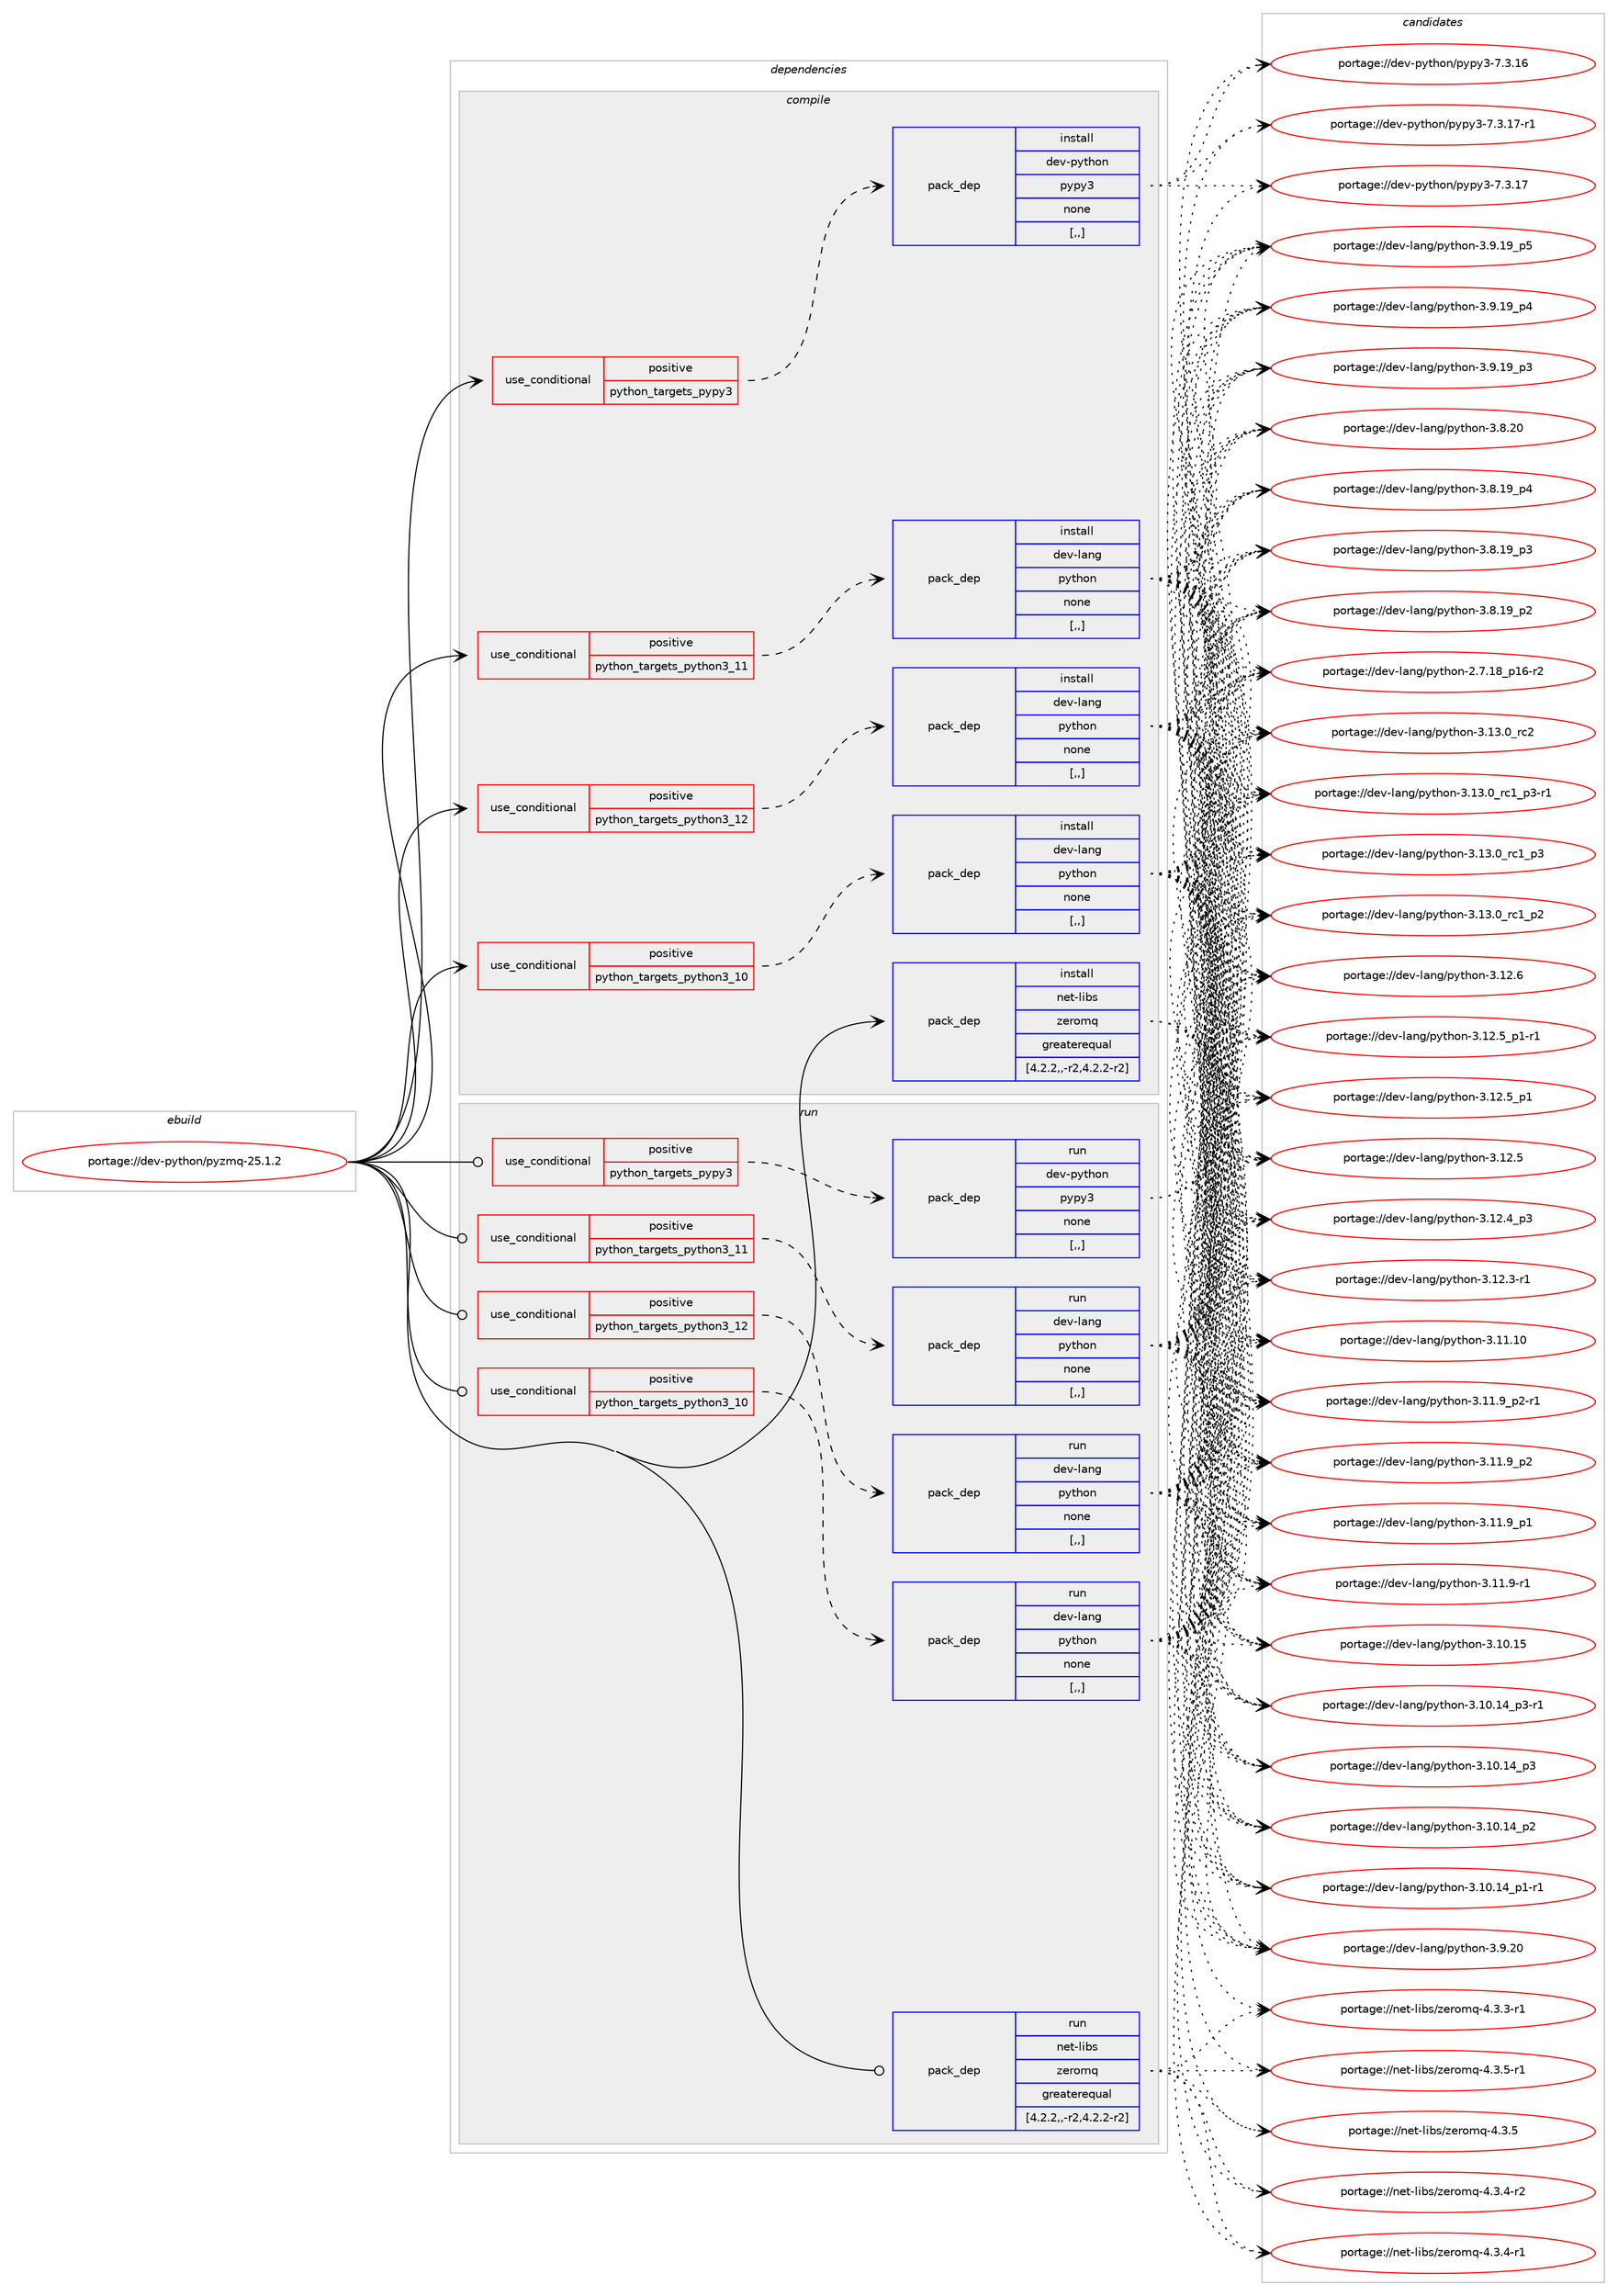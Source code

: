 digraph prolog {

# *************
# Graph options
# *************

newrank=true;
concentrate=true;
compound=true;
graph [rankdir=LR,fontname=Helvetica,fontsize=10,ranksep=1.5];#, ranksep=2.5, nodesep=0.2];
edge  [arrowhead=vee];
node  [fontname=Helvetica,fontsize=10];

# **********
# The ebuild
# **********

subgraph cluster_leftcol {
color=gray;
label=<<i>ebuild</i>>;
id [label="portage://dev-python/pyzmq-25.1.2", color=red, width=4, href="../dev-python/pyzmq-25.1.2.svg"];
}

# ****************
# The dependencies
# ****************

subgraph cluster_midcol {
color=gray;
label=<<i>dependencies</i>>;
subgraph cluster_compile {
fillcolor="#eeeeee";
style=filled;
label=<<i>compile</i>>;
subgraph cond169336 {
dependency656390 [label=<<TABLE BORDER="0" CELLBORDER="1" CELLSPACING="0" CELLPADDING="4"><TR><TD ROWSPAN="3" CELLPADDING="10">use_conditional</TD></TR><TR><TD>positive</TD></TR><TR><TD>python_targets_pypy3</TD></TR></TABLE>>, shape=none, color=red];
subgraph pack482192 {
dependency656391 [label=<<TABLE BORDER="0" CELLBORDER="1" CELLSPACING="0" CELLPADDING="4" WIDTH="220"><TR><TD ROWSPAN="6" CELLPADDING="30">pack_dep</TD></TR><TR><TD WIDTH="110">install</TD></TR><TR><TD>dev-python</TD></TR><TR><TD>pypy3</TD></TR><TR><TD>none</TD></TR><TR><TD>[,,]</TD></TR></TABLE>>, shape=none, color=blue];
}
dependency656390:e -> dependency656391:w [weight=20,style="dashed",arrowhead="vee"];
}
id:e -> dependency656390:w [weight=20,style="solid",arrowhead="vee"];
subgraph cond169337 {
dependency656392 [label=<<TABLE BORDER="0" CELLBORDER="1" CELLSPACING="0" CELLPADDING="4"><TR><TD ROWSPAN="3" CELLPADDING="10">use_conditional</TD></TR><TR><TD>positive</TD></TR><TR><TD>python_targets_python3_10</TD></TR></TABLE>>, shape=none, color=red];
subgraph pack482193 {
dependency656393 [label=<<TABLE BORDER="0" CELLBORDER="1" CELLSPACING="0" CELLPADDING="4" WIDTH="220"><TR><TD ROWSPAN="6" CELLPADDING="30">pack_dep</TD></TR><TR><TD WIDTH="110">install</TD></TR><TR><TD>dev-lang</TD></TR><TR><TD>python</TD></TR><TR><TD>none</TD></TR><TR><TD>[,,]</TD></TR></TABLE>>, shape=none, color=blue];
}
dependency656392:e -> dependency656393:w [weight=20,style="dashed",arrowhead="vee"];
}
id:e -> dependency656392:w [weight=20,style="solid",arrowhead="vee"];
subgraph cond169338 {
dependency656394 [label=<<TABLE BORDER="0" CELLBORDER="1" CELLSPACING="0" CELLPADDING="4"><TR><TD ROWSPAN="3" CELLPADDING="10">use_conditional</TD></TR><TR><TD>positive</TD></TR><TR><TD>python_targets_python3_11</TD></TR></TABLE>>, shape=none, color=red];
subgraph pack482194 {
dependency656395 [label=<<TABLE BORDER="0" CELLBORDER="1" CELLSPACING="0" CELLPADDING="4" WIDTH="220"><TR><TD ROWSPAN="6" CELLPADDING="30">pack_dep</TD></TR><TR><TD WIDTH="110">install</TD></TR><TR><TD>dev-lang</TD></TR><TR><TD>python</TD></TR><TR><TD>none</TD></TR><TR><TD>[,,]</TD></TR></TABLE>>, shape=none, color=blue];
}
dependency656394:e -> dependency656395:w [weight=20,style="dashed",arrowhead="vee"];
}
id:e -> dependency656394:w [weight=20,style="solid",arrowhead="vee"];
subgraph cond169339 {
dependency656396 [label=<<TABLE BORDER="0" CELLBORDER="1" CELLSPACING="0" CELLPADDING="4"><TR><TD ROWSPAN="3" CELLPADDING="10">use_conditional</TD></TR><TR><TD>positive</TD></TR><TR><TD>python_targets_python3_12</TD></TR></TABLE>>, shape=none, color=red];
subgraph pack482195 {
dependency656397 [label=<<TABLE BORDER="0" CELLBORDER="1" CELLSPACING="0" CELLPADDING="4" WIDTH="220"><TR><TD ROWSPAN="6" CELLPADDING="30">pack_dep</TD></TR><TR><TD WIDTH="110">install</TD></TR><TR><TD>dev-lang</TD></TR><TR><TD>python</TD></TR><TR><TD>none</TD></TR><TR><TD>[,,]</TD></TR></TABLE>>, shape=none, color=blue];
}
dependency656396:e -> dependency656397:w [weight=20,style="dashed",arrowhead="vee"];
}
id:e -> dependency656396:w [weight=20,style="solid",arrowhead="vee"];
subgraph pack482196 {
dependency656398 [label=<<TABLE BORDER="0" CELLBORDER="1" CELLSPACING="0" CELLPADDING="4" WIDTH="220"><TR><TD ROWSPAN="6" CELLPADDING="30">pack_dep</TD></TR><TR><TD WIDTH="110">install</TD></TR><TR><TD>net-libs</TD></TR><TR><TD>zeromq</TD></TR><TR><TD>greaterequal</TD></TR><TR><TD>[4.2.2,,-r2,4.2.2-r2]</TD></TR></TABLE>>, shape=none, color=blue];
}
id:e -> dependency656398:w [weight=20,style="solid",arrowhead="vee"];
}
subgraph cluster_compileandrun {
fillcolor="#eeeeee";
style=filled;
label=<<i>compile and run</i>>;
}
subgraph cluster_run {
fillcolor="#eeeeee";
style=filled;
label=<<i>run</i>>;
subgraph cond169340 {
dependency656399 [label=<<TABLE BORDER="0" CELLBORDER="1" CELLSPACING="0" CELLPADDING="4"><TR><TD ROWSPAN="3" CELLPADDING="10">use_conditional</TD></TR><TR><TD>positive</TD></TR><TR><TD>python_targets_pypy3</TD></TR></TABLE>>, shape=none, color=red];
subgraph pack482197 {
dependency656400 [label=<<TABLE BORDER="0" CELLBORDER="1" CELLSPACING="0" CELLPADDING="4" WIDTH="220"><TR><TD ROWSPAN="6" CELLPADDING="30">pack_dep</TD></TR><TR><TD WIDTH="110">run</TD></TR><TR><TD>dev-python</TD></TR><TR><TD>pypy3</TD></TR><TR><TD>none</TD></TR><TR><TD>[,,]</TD></TR></TABLE>>, shape=none, color=blue];
}
dependency656399:e -> dependency656400:w [weight=20,style="dashed",arrowhead="vee"];
}
id:e -> dependency656399:w [weight=20,style="solid",arrowhead="odot"];
subgraph cond169341 {
dependency656401 [label=<<TABLE BORDER="0" CELLBORDER="1" CELLSPACING="0" CELLPADDING="4"><TR><TD ROWSPAN="3" CELLPADDING="10">use_conditional</TD></TR><TR><TD>positive</TD></TR><TR><TD>python_targets_python3_10</TD></TR></TABLE>>, shape=none, color=red];
subgraph pack482198 {
dependency656402 [label=<<TABLE BORDER="0" CELLBORDER="1" CELLSPACING="0" CELLPADDING="4" WIDTH="220"><TR><TD ROWSPAN="6" CELLPADDING="30">pack_dep</TD></TR><TR><TD WIDTH="110">run</TD></TR><TR><TD>dev-lang</TD></TR><TR><TD>python</TD></TR><TR><TD>none</TD></TR><TR><TD>[,,]</TD></TR></TABLE>>, shape=none, color=blue];
}
dependency656401:e -> dependency656402:w [weight=20,style="dashed",arrowhead="vee"];
}
id:e -> dependency656401:w [weight=20,style="solid",arrowhead="odot"];
subgraph cond169342 {
dependency656403 [label=<<TABLE BORDER="0" CELLBORDER="1" CELLSPACING="0" CELLPADDING="4"><TR><TD ROWSPAN="3" CELLPADDING="10">use_conditional</TD></TR><TR><TD>positive</TD></TR><TR><TD>python_targets_python3_11</TD></TR></TABLE>>, shape=none, color=red];
subgraph pack482199 {
dependency656404 [label=<<TABLE BORDER="0" CELLBORDER="1" CELLSPACING="0" CELLPADDING="4" WIDTH="220"><TR><TD ROWSPAN="6" CELLPADDING="30">pack_dep</TD></TR><TR><TD WIDTH="110">run</TD></TR><TR><TD>dev-lang</TD></TR><TR><TD>python</TD></TR><TR><TD>none</TD></TR><TR><TD>[,,]</TD></TR></TABLE>>, shape=none, color=blue];
}
dependency656403:e -> dependency656404:w [weight=20,style="dashed",arrowhead="vee"];
}
id:e -> dependency656403:w [weight=20,style="solid",arrowhead="odot"];
subgraph cond169343 {
dependency656405 [label=<<TABLE BORDER="0" CELLBORDER="1" CELLSPACING="0" CELLPADDING="4"><TR><TD ROWSPAN="3" CELLPADDING="10">use_conditional</TD></TR><TR><TD>positive</TD></TR><TR><TD>python_targets_python3_12</TD></TR></TABLE>>, shape=none, color=red];
subgraph pack482200 {
dependency656406 [label=<<TABLE BORDER="0" CELLBORDER="1" CELLSPACING="0" CELLPADDING="4" WIDTH="220"><TR><TD ROWSPAN="6" CELLPADDING="30">pack_dep</TD></TR><TR><TD WIDTH="110">run</TD></TR><TR><TD>dev-lang</TD></TR><TR><TD>python</TD></TR><TR><TD>none</TD></TR><TR><TD>[,,]</TD></TR></TABLE>>, shape=none, color=blue];
}
dependency656405:e -> dependency656406:w [weight=20,style="dashed",arrowhead="vee"];
}
id:e -> dependency656405:w [weight=20,style="solid",arrowhead="odot"];
subgraph pack482201 {
dependency656407 [label=<<TABLE BORDER="0" CELLBORDER="1" CELLSPACING="0" CELLPADDING="4" WIDTH="220"><TR><TD ROWSPAN="6" CELLPADDING="30">pack_dep</TD></TR><TR><TD WIDTH="110">run</TD></TR><TR><TD>net-libs</TD></TR><TR><TD>zeromq</TD></TR><TR><TD>greaterequal</TD></TR><TR><TD>[4.2.2,,-r2,4.2.2-r2]</TD></TR></TABLE>>, shape=none, color=blue];
}
id:e -> dependency656407:w [weight=20,style="solid",arrowhead="odot"];
}
}

# **************
# The candidates
# **************

subgraph cluster_choices {
rank=same;
color=gray;
label=<<i>candidates</i>>;

subgraph choice482192 {
color=black;
nodesep=1;
choice100101118451121211161041111104711212111212151455546514649554511449 [label="portage://dev-python/pypy3-7.3.17-r1", color=red, width=4,href="../dev-python/pypy3-7.3.17-r1.svg"];
choice10010111845112121116104111110471121211121215145554651464955 [label="portage://dev-python/pypy3-7.3.17", color=red, width=4,href="../dev-python/pypy3-7.3.17.svg"];
choice10010111845112121116104111110471121211121215145554651464954 [label="portage://dev-python/pypy3-7.3.16", color=red, width=4,href="../dev-python/pypy3-7.3.16.svg"];
dependency656391:e -> choice100101118451121211161041111104711212111212151455546514649554511449:w [style=dotted,weight="100"];
dependency656391:e -> choice10010111845112121116104111110471121211121215145554651464955:w [style=dotted,weight="100"];
dependency656391:e -> choice10010111845112121116104111110471121211121215145554651464954:w [style=dotted,weight="100"];
}
subgraph choice482193 {
color=black;
nodesep=1;
choice10010111845108971101034711212111610411111045514649514648951149950 [label="portage://dev-lang/python-3.13.0_rc2", color=red, width=4,href="../dev-lang/python-3.13.0_rc2.svg"];
choice1001011184510897110103471121211161041111104551464951464895114994995112514511449 [label="portage://dev-lang/python-3.13.0_rc1_p3-r1", color=red, width=4,href="../dev-lang/python-3.13.0_rc1_p3-r1.svg"];
choice100101118451089711010347112121116104111110455146495146489511499499511251 [label="portage://dev-lang/python-3.13.0_rc1_p3", color=red, width=4,href="../dev-lang/python-3.13.0_rc1_p3.svg"];
choice100101118451089711010347112121116104111110455146495146489511499499511250 [label="portage://dev-lang/python-3.13.0_rc1_p2", color=red, width=4,href="../dev-lang/python-3.13.0_rc1_p2.svg"];
choice10010111845108971101034711212111610411111045514649504654 [label="portage://dev-lang/python-3.12.6", color=red, width=4,href="../dev-lang/python-3.12.6.svg"];
choice1001011184510897110103471121211161041111104551464950465395112494511449 [label="portage://dev-lang/python-3.12.5_p1-r1", color=red, width=4,href="../dev-lang/python-3.12.5_p1-r1.svg"];
choice100101118451089711010347112121116104111110455146495046539511249 [label="portage://dev-lang/python-3.12.5_p1", color=red, width=4,href="../dev-lang/python-3.12.5_p1.svg"];
choice10010111845108971101034711212111610411111045514649504653 [label="portage://dev-lang/python-3.12.5", color=red, width=4,href="../dev-lang/python-3.12.5.svg"];
choice100101118451089711010347112121116104111110455146495046529511251 [label="portage://dev-lang/python-3.12.4_p3", color=red, width=4,href="../dev-lang/python-3.12.4_p3.svg"];
choice100101118451089711010347112121116104111110455146495046514511449 [label="portage://dev-lang/python-3.12.3-r1", color=red, width=4,href="../dev-lang/python-3.12.3-r1.svg"];
choice1001011184510897110103471121211161041111104551464949464948 [label="portage://dev-lang/python-3.11.10", color=red, width=4,href="../dev-lang/python-3.11.10.svg"];
choice1001011184510897110103471121211161041111104551464949465795112504511449 [label="portage://dev-lang/python-3.11.9_p2-r1", color=red, width=4,href="../dev-lang/python-3.11.9_p2-r1.svg"];
choice100101118451089711010347112121116104111110455146494946579511250 [label="portage://dev-lang/python-3.11.9_p2", color=red, width=4,href="../dev-lang/python-3.11.9_p2.svg"];
choice100101118451089711010347112121116104111110455146494946579511249 [label="portage://dev-lang/python-3.11.9_p1", color=red, width=4,href="../dev-lang/python-3.11.9_p1.svg"];
choice100101118451089711010347112121116104111110455146494946574511449 [label="portage://dev-lang/python-3.11.9-r1", color=red, width=4,href="../dev-lang/python-3.11.9-r1.svg"];
choice1001011184510897110103471121211161041111104551464948464953 [label="portage://dev-lang/python-3.10.15", color=red, width=4,href="../dev-lang/python-3.10.15.svg"];
choice100101118451089711010347112121116104111110455146494846495295112514511449 [label="portage://dev-lang/python-3.10.14_p3-r1", color=red, width=4,href="../dev-lang/python-3.10.14_p3-r1.svg"];
choice10010111845108971101034711212111610411111045514649484649529511251 [label="portage://dev-lang/python-3.10.14_p3", color=red, width=4,href="../dev-lang/python-3.10.14_p3.svg"];
choice10010111845108971101034711212111610411111045514649484649529511250 [label="portage://dev-lang/python-3.10.14_p2", color=red, width=4,href="../dev-lang/python-3.10.14_p2.svg"];
choice100101118451089711010347112121116104111110455146494846495295112494511449 [label="portage://dev-lang/python-3.10.14_p1-r1", color=red, width=4,href="../dev-lang/python-3.10.14_p1-r1.svg"];
choice10010111845108971101034711212111610411111045514657465048 [label="portage://dev-lang/python-3.9.20", color=red, width=4,href="../dev-lang/python-3.9.20.svg"];
choice100101118451089711010347112121116104111110455146574649579511253 [label="portage://dev-lang/python-3.9.19_p5", color=red, width=4,href="../dev-lang/python-3.9.19_p5.svg"];
choice100101118451089711010347112121116104111110455146574649579511252 [label="portage://dev-lang/python-3.9.19_p4", color=red, width=4,href="../dev-lang/python-3.9.19_p4.svg"];
choice100101118451089711010347112121116104111110455146574649579511251 [label="portage://dev-lang/python-3.9.19_p3", color=red, width=4,href="../dev-lang/python-3.9.19_p3.svg"];
choice10010111845108971101034711212111610411111045514656465048 [label="portage://dev-lang/python-3.8.20", color=red, width=4,href="../dev-lang/python-3.8.20.svg"];
choice100101118451089711010347112121116104111110455146564649579511252 [label="portage://dev-lang/python-3.8.19_p4", color=red, width=4,href="../dev-lang/python-3.8.19_p4.svg"];
choice100101118451089711010347112121116104111110455146564649579511251 [label="portage://dev-lang/python-3.8.19_p3", color=red, width=4,href="../dev-lang/python-3.8.19_p3.svg"];
choice100101118451089711010347112121116104111110455146564649579511250 [label="portage://dev-lang/python-3.8.19_p2", color=red, width=4,href="../dev-lang/python-3.8.19_p2.svg"];
choice100101118451089711010347112121116104111110455046554649569511249544511450 [label="portage://dev-lang/python-2.7.18_p16-r2", color=red, width=4,href="../dev-lang/python-2.7.18_p16-r2.svg"];
dependency656393:e -> choice10010111845108971101034711212111610411111045514649514648951149950:w [style=dotted,weight="100"];
dependency656393:e -> choice1001011184510897110103471121211161041111104551464951464895114994995112514511449:w [style=dotted,weight="100"];
dependency656393:e -> choice100101118451089711010347112121116104111110455146495146489511499499511251:w [style=dotted,weight="100"];
dependency656393:e -> choice100101118451089711010347112121116104111110455146495146489511499499511250:w [style=dotted,weight="100"];
dependency656393:e -> choice10010111845108971101034711212111610411111045514649504654:w [style=dotted,weight="100"];
dependency656393:e -> choice1001011184510897110103471121211161041111104551464950465395112494511449:w [style=dotted,weight="100"];
dependency656393:e -> choice100101118451089711010347112121116104111110455146495046539511249:w [style=dotted,weight="100"];
dependency656393:e -> choice10010111845108971101034711212111610411111045514649504653:w [style=dotted,weight="100"];
dependency656393:e -> choice100101118451089711010347112121116104111110455146495046529511251:w [style=dotted,weight="100"];
dependency656393:e -> choice100101118451089711010347112121116104111110455146495046514511449:w [style=dotted,weight="100"];
dependency656393:e -> choice1001011184510897110103471121211161041111104551464949464948:w [style=dotted,weight="100"];
dependency656393:e -> choice1001011184510897110103471121211161041111104551464949465795112504511449:w [style=dotted,weight="100"];
dependency656393:e -> choice100101118451089711010347112121116104111110455146494946579511250:w [style=dotted,weight="100"];
dependency656393:e -> choice100101118451089711010347112121116104111110455146494946579511249:w [style=dotted,weight="100"];
dependency656393:e -> choice100101118451089711010347112121116104111110455146494946574511449:w [style=dotted,weight="100"];
dependency656393:e -> choice1001011184510897110103471121211161041111104551464948464953:w [style=dotted,weight="100"];
dependency656393:e -> choice100101118451089711010347112121116104111110455146494846495295112514511449:w [style=dotted,weight="100"];
dependency656393:e -> choice10010111845108971101034711212111610411111045514649484649529511251:w [style=dotted,weight="100"];
dependency656393:e -> choice10010111845108971101034711212111610411111045514649484649529511250:w [style=dotted,weight="100"];
dependency656393:e -> choice100101118451089711010347112121116104111110455146494846495295112494511449:w [style=dotted,weight="100"];
dependency656393:e -> choice10010111845108971101034711212111610411111045514657465048:w [style=dotted,weight="100"];
dependency656393:e -> choice100101118451089711010347112121116104111110455146574649579511253:w [style=dotted,weight="100"];
dependency656393:e -> choice100101118451089711010347112121116104111110455146574649579511252:w [style=dotted,weight="100"];
dependency656393:e -> choice100101118451089711010347112121116104111110455146574649579511251:w [style=dotted,weight="100"];
dependency656393:e -> choice10010111845108971101034711212111610411111045514656465048:w [style=dotted,weight="100"];
dependency656393:e -> choice100101118451089711010347112121116104111110455146564649579511252:w [style=dotted,weight="100"];
dependency656393:e -> choice100101118451089711010347112121116104111110455146564649579511251:w [style=dotted,weight="100"];
dependency656393:e -> choice100101118451089711010347112121116104111110455146564649579511250:w [style=dotted,weight="100"];
dependency656393:e -> choice100101118451089711010347112121116104111110455046554649569511249544511450:w [style=dotted,weight="100"];
}
subgraph choice482194 {
color=black;
nodesep=1;
choice10010111845108971101034711212111610411111045514649514648951149950 [label="portage://dev-lang/python-3.13.0_rc2", color=red, width=4,href="../dev-lang/python-3.13.0_rc2.svg"];
choice1001011184510897110103471121211161041111104551464951464895114994995112514511449 [label="portage://dev-lang/python-3.13.0_rc1_p3-r1", color=red, width=4,href="../dev-lang/python-3.13.0_rc1_p3-r1.svg"];
choice100101118451089711010347112121116104111110455146495146489511499499511251 [label="portage://dev-lang/python-3.13.0_rc1_p3", color=red, width=4,href="../dev-lang/python-3.13.0_rc1_p3.svg"];
choice100101118451089711010347112121116104111110455146495146489511499499511250 [label="portage://dev-lang/python-3.13.0_rc1_p2", color=red, width=4,href="../dev-lang/python-3.13.0_rc1_p2.svg"];
choice10010111845108971101034711212111610411111045514649504654 [label="portage://dev-lang/python-3.12.6", color=red, width=4,href="../dev-lang/python-3.12.6.svg"];
choice1001011184510897110103471121211161041111104551464950465395112494511449 [label="portage://dev-lang/python-3.12.5_p1-r1", color=red, width=4,href="../dev-lang/python-3.12.5_p1-r1.svg"];
choice100101118451089711010347112121116104111110455146495046539511249 [label="portage://dev-lang/python-3.12.5_p1", color=red, width=4,href="../dev-lang/python-3.12.5_p1.svg"];
choice10010111845108971101034711212111610411111045514649504653 [label="portage://dev-lang/python-3.12.5", color=red, width=4,href="../dev-lang/python-3.12.5.svg"];
choice100101118451089711010347112121116104111110455146495046529511251 [label="portage://dev-lang/python-3.12.4_p3", color=red, width=4,href="../dev-lang/python-3.12.4_p3.svg"];
choice100101118451089711010347112121116104111110455146495046514511449 [label="portage://dev-lang/python-3.12.3-r1", color=red, width=4,href="../dev-lang/python-3.12.3-r1.svg"];
choice1001011184510897110103471121211161041111104551464949464948 [label="portage://dev-lang/python-3.11.10", color=red, width=4,href="../dev-lang/python-3.11.10.svg"];
choice1001011184510897110103471121211161041111104551464949465795112504511449 [label="portage://dev-lang/python-3.11.9_p2-r1", color=red, width=4,href="../dev-lang/python-3.11.9_p2-r1.svg"];
choice100101118451089711010347112121116104111110455146494946579511250 [label="portage://dev-lang/python-3.11.9_p2", color=red, width=4,href="../dev-lang/python-3.11.9_p2.svg"];
choice100101118451089711010347112121116104111110455146494946579511249 [label="portage://dev-lang/python-3.11.9_p1", color=red, width=4,href="../dev-lang/python-3.11.9_p1.svg"];
choice100101118451089711010347112121116104111110455146494946574511449 [label="portage://dev-lang/python-3.11.9-r1", color=red, width=4,href="../dev-lang/python-3.11.9-r1.svg"];
choice1001011184510897110103471121211161041111104551464948464953 [label="portage://dev-lang/python-3.10.15", color=red, width=4,href="../dev-lang/python-3.10.15.svg"];
choice100101118451089711010347112121116104111110455146494846495295112514511449 [label="portage://dev-lang/python-3.10.14_p3-r1", color=red, width=4,href="../dev-lang/python-3.10.14_p3-r1.svg"];
choice10010111845108971101034711212111610411111045514649484649529511251 [label="portage://dev-lang/python-3.10.14_p3", color=red, width=4,href="../dev-lang/python-3.10.14_p3.svg"];
choice10010111845108971101034711212111610411111045514649484649529511250 [label="portage://dev-lang/python-3.10.14_p2", color=red, width=4,href="../dev-lang/python-3.10.14_p2.svg"];
choice100101118451089711010347112121116104111110455146494846495295112494511449 [label="portage://dev-lang/python-3.10.14_p1-r1", color=red, width=4,href="../dev-lang/python-3.10.14_p1-r1.svg"];
choice10010111845108971101034711212111610411111045514657465048 [label="portage://dev-lang/python-3.9.20", color=red, width=4,href="../dev-lang/python-3.9.20.svg"];
choice100101118451089711010347112121116104111110455146574649579511253 [label="portage://dev-lang/python-3.9.19_p5", color=red, width=4,href="../dev-lang/python-3.9.19_p5.svg"];
choice100101118451089711010347112121116104111110455146574649579511252 [label="portage://dev-lang/python-3.9.19_p4", color=red, width=4,href="../dev-lang/python-3.9.19_p4.svg"];
choice100101118451089711010347112121116104111110455146574649579511251 [label="portage://dev-lang/python-3.9.19_p3", color=red, width=4,href="../dev-lang/python-3.9.19_p3.svg"];
choice10010111845108971101034711212111610411111045514656465048 [label="portage://dev-lang/python-3.8.20", color=red, width=4,href="../dev-lang/python-3.8.20.svg"];
choice100101118451089711010347112121116104111110455146564649579511252 [label="portage://dev-lang/python-3.8.19_p4", color=red, width=4,href="../dev-lang/python-3.8.19_p4.svg"];
choice100101118451089711010347112121116104111110455146564649579511251 [label="portage://dev-lang/python-3.8.19_p3", color=red, width=4,href="../dev-lang/python-3.8.19_p3.svg"];
choice100101118451089711010347112121116104111110455146564649579511250 [label="portage://dev-lang/python-3.8.19_p2", color=red, width=4,href="../dev-lang/python-3.8.19_p2.svg"];
choice100101118451089711010347112121116104111110455046554649569511249544511450 [label="portage://dev-lang/python-2.7.18_p16-r2", color=red, width=4,href="../dev-lang/python-2.7.18_p16-r2.svg"];
dependency656395:e -> choice10010111845108971101034711212111610411111045514649514648951149950:w [style=dotted,weight="100"];
dependency656395:e -> choice1001011184510897110103471121211161041111104551464951464895114994995112514511449:w [style=dotted,weight="100"];
dependency656395:e -> choice100101118451089711010347112121116104111110455146495146489511499499511251:w [style=dotted,weight="100"];
dependency656395:e -> choice100101118451089711010347112121116104111110455146495146489511499499511250:w [style=dotted,weight="100"];
dependency656395:e -> choice10010111845108971101034711212111610411111045514649504654:w [style=dotted,weight="100"];
dependency656395:e -> choice1001011184510897110103471121211161041111104551464950465395112494511449:w [style=dotted,weight="100"];
dependency656395:e -> choice100101118451089711010347112121116104111110455146495046539511249:w [style=dotted,weight="100"];
dependency656395:e -> choice10010111845108971101034711212111610411111045514649504653:w [style=dotted,weight="100"];
dependency656395:e -> choice100101118451089711010347112121116104111110455146495046529511251:w [style=dotted,weight="100"];
dependency656395:e -> choice100101118451089711010347112121116104111110455146495046514511449:w [style=dotted,weight="100"];
dependency656395:e -> choice1001011184510897110103471121211161041111104551464949464948:w [style=dotted,weight="100"];
dependency656395:e -> choice1001011184510897110103471121211161041111104551464949465795112504511449:w [style=dotted,weight="100"];
dependency656395:e -> choice100101118451089711010347112121116104111110455146494946579511250:w [style=dotted,weight="100"];
dependency656395:e -> choice100101118451089711010347112121116104111110455146494946579511249:w [style=dotted,weight="100"];
dependency656395:e -> choice100101118451089711010347112121116104111110455146494946574511449:w [style=dotted,weight="100"];
dependency656395:e -> choice1001011184510897110103471121211161041111104551464948464953:w [style=dotted,weight="100"];
dependency656395:e -> choice100101118451089711010347112121116104111110455146494846495295112514511449:w [style=dotted,weight="100"];
dependency656395:e -> choice10010111845108971101034711212111610411111045514649484649529511251:w [style=dotted,weight="100"];
dependency656395:e -> choice10010111845108971101034711212111610411111045514649484649529511250:w [style=dotted,weight="100"];
dependency656395:e -> choice100101118451089711010347112121116104111110455146494846495295112494511449:w [style=dotted,weight="100"];
dependency656395:e -> choice10010111845108971101034711212111610411111045514657465048:w [style=dotted,weight="100"];
dependency656395:e -> choice100101118451089711010347112121116104111110455146574649579511253:w [style=dotted,weight="100"];
dependency656395:e -> choice100101118451089711010347112121116104111110455146574649579511252:w [style=dotted,weight="100"];
dependency656395:e -> choice100101118451089711010347112121116104111110455146574649579511251:w [style=dotted,weight="100"];
dependency656395:e -> choice10010111845108971101034711212111610411111045514656465048:w [style=dotted,weight="100"];
dependency656395:e -> choice100101118451089711010347112121116104111110455146564649579511252:w [style=dotted,weight="100"];
dependency656395:e -> choice100101118451089711010347112121116104111110455146564649579511251:w [style=dotted,weight="100"];
dependency656395:e -> choice100101118451089711010347112121116104111110455146564649579511250:w [style=dotted,weight="100"];
dependency656395:e -> choice100101118451089711010347112121116104111110455046554649569511249544511450:w [style=dotted,weight="100"];
}
subgraph choice482195 {
color=black;
nodesep=1;
choice10010111845108971101034711212111610411111045514649514648951149950 [label="portage://dev-lang/python-3.13.0_rc2", color=red, width=4,href="../dev-lang/python-3.13.0_rc2.svg"];
choice1001011184510897110103471121211161041111104551464951464895114994995112514511449 [label="portage://dev-lang/python-3.13.0_rc1_p3-r1", color=red, width=4,href="../dev-lang/python-3.13.0_rc1_p3-r1.svg"];
choice100101118451089711010347112121116104111110455146495146489511499499511251 [label="portage://dev-lang/python-3.13.0_rc1_p3", color=red, width=4,href="../dev-lang/python-3.13.0_rc1_p3.svg"];
choice100101118451089711010347112121116104111110455146495146489511499499511250 [label="portage://dev-lang/python-3.13.0_rc1_p2", color=red, width=4,href="../dev-lang/python-3.13.0_rc1_p2.svg"];
choice10010111845108971101034711212111610411111045514649504654 [label="portage://dev-lang/python-3.12.6", color=red, width=4,href="../dev-lang/python-3.12.6.svg"];
choice1001011184510897110103471121211161041111104551464950465395112494511449 [label="portage://dev-lang/python-3.12.5_p1-r1", color=red, width=4,href="../dev-lang/python-3.12.5_p1-r1.svg"];
choice100101118451089711010347112121116104111110455146495046539511249 [label="portage://dev-lang/python-3.12.5_p1", color=red, width=4,href="../dev-lang/python-3.12.5_p1.svg"];
choice10010111845108971101034711212111610411111045514649504653 [label="portage://dev-lang/python-3.12.5", color=red, width=4,href="../dev-lang/python-3.12.5.svg"];
choice100101118451089711010347112121116104111110455146495046529511251 [label="portage://dev-lang/python-3.12.4_p3", color=red, width=4,href="../dev-lang/python-3.12.4_p3.svg"];
choice100101118451089711010347112121116104111110455146495046514511449 [label="portage://dev-lang/python-3.12.3-r1", color=red, width=4,href="../dev-lang/python-3.12.3-r1.svg"];
choice1001011184510897110103471121211161041111104551464949464948 [label="portage://dev-lang/python-3.11.10", color=red, width=4,href="../dev-lang/python-3.11.10.svg"];
choice1001011184510897110103471121211161041111104551464949465795112504511449 [label="portage://dev-lang/python-3.11.9_p2-r1", color=red, width=4,href="../dev-lang/python-3.11.9_p2-r1.svg"];
choice100101118451089711010347112121116104111110455146494946579511250 [label="portage://dev-lang/python-3.11.9_p2", color=red, width=4,href="../dev-lang/python-3.11.9_p2.svg"];
choice100101118451089711010347112121116104111110455146494946579511249 [label="portage://dev-lang/python-3.11.9_p1", color=red, width=4,href="../dev-lang/python-3.11.9_p1.svg"];
choice100101118451089711010347112121116104111110455146494946574511449 [label="portage://dev-lang/python-3.11.9-r1", color=red, width=4,href="../dev-lang/python-3.11.9-r1.svg"];
choice1001011184510897110103471121211161041111104551464948464953 [label="portage://dev-lang/python-3.10.15", color=red, width=4,href="../dev-lang/python-3.10.15.svg"];
choice100101118451089711010347112121116104111110455146494846495295112514511449 [label="portage://dev-lang/python-3.10.14_p3-r1", color=red, width=4,href="../dev-lang/python-3.10.14_p3-r1.svg"];
choice10010111845108971101034711212111610411111045514649484649529511251 [label="portage://dev-lang/python-3.10.14_p3", color=red, width=4,href="../dev-lang/python-3.10.14_p3.svg"];
choice10010111845108971101034711212111610411111045514649484649529511250 [label="portage://dev-lang/python-3.10.14_p2", color=red, width=4,href="../dev-lang/python-3.10.14_p2.svg"];
choice100101118451089711010347112121116104111110455146494846495295112494511449 [label="portage://dev-lang/python-3.10.14_p1-r1", color=red, width=4,href="../dev-lang/python-3.10.14_p1-r1.svg"];
choice10010111845108971101034711212111610411111045514657465048 [label="portage://dev-lang/python-3.9.20", color=red, width=4,href="../dev-lang/python-3.9.20.svg"];
choice100101118451089711010347112121116104111110455146574649579511253 [label="portage://dev-lang/python-3.9.19_p5", color=red, width=4,href="../dev-lang/python-3.9.19_p5.svg"];
choice100101118451089711010347112121116104111110455146574649579511252 [label="portage://dev-lang/python-3.9.19_p4", color=red, width=4,href="../dev-lang/python-3.9.19_p4.svg"];
choice100101118451089711010347112121116104111110455146574649579511251 [label="portage://dev-lang/python-3.9.19_p3", color=red, width=4,href="../dev-lang/python-3.9.19_p3.svg"];
choice10010111845108971101034711212111610411111045514656465048 [label="portage://dev-lang/python-3.8.20", color=red, width=4,href="../dev-lang/python-3.8.20.svg"];
choice100101118451089711010347112121116104111110455146564649579511252 [label="portage://dev-lang/python-3.8.19_p4", color=red, width=4,href="../dev-lang/python-3.8.19_p4.svg"];
choice100101118451089711010347112121116104111110455146564649579511251 [label="portage://dev-lang/python-3.8.19_p3", color=red, width=4,href="../dev-lang/python-3.8.19_p3.svg"];
choice100101118451089711010347112121116104111110455146564649579511250 [label="portage://dev-lang/python-3.8.19_p2", color=red, width=4,href="../dev-lang/python-3.8.19_p2.svg"];
choice100101118451089711010347112121116104111110455046554649569511249544511450 [label="portage://dev-lang/python-2.7.18_p16-r2", color=red, width=4,href="../dev-lang/python-2.7.18_p16-r2.svg"];
dependency656397:e -> choice10010111845108971101034711212111610411111045514649514648951149950:w [style=dotted,weight="100"];
dependency656397:e -> choice1001011184510897110103471121211161041111104551464951464895114994995112514511449:w [style=dotted,weight="100"];
dependency656397:e -> choice100101118451089711010347112121116104111110455146495146489511499499511251:w [style=dotted,weight="100"];
dependency656397:e -> choice100101118451089711010347112121116104111110455146495146489511499499511250:w [style=dotted,weight="100"];
dependency656397:e -> choice10010111845108971101034711212111610411111045514649504654:w [style=dotted,weight="100"];
dependency656397:e -> choice1001011184510897110103471121211161041111104551464950465395112494511449:w [style=dotted,weight="100"];
dependency656397:e -> choice100101118451089711010347112121116104111110455146495046539511249:w [style=dotted,weight="100"];
dependency656397:e -> choice10010111845108971101034711212111610411111045514649504653:w [style=dotted,weight="100"];
dependency656397:e -> choice100101118451089711010347112121116104111110455146495046529511251:w [style=dotted,weight="100"];
dependency656397:e -> choice100101118451089711010347112121116104111110455146495046514511449:w [style=dotted,weight="100"];
dependency656397:e -> choice1001011184510897110103471121211161041111104551464949464948:w [style=dotted,weight="100"];
dependency656397:e -> choice1001011184510897110103471121211161041111104551464949465795112504511449:w [style=dotted,weight="100"];
dependency656397:e -> choice100101118451089711010347112121116104111110455146494946579511250:w [style=dotted,weight="100"];
dependency656397:e -> choice100101118451089711010347112121116104111110455146494946579511249:w [style=dotted,weight="100"];
dependency656397:e -> choice100101118451089711010347112121116104111110455146494946574511449:w [style=dotted,weight="100"];
dependency656397:e -> choice1001011184510897110103471121211161041111104551464948464953:w [style=dotted,weight="100"];
dependency656397:e -> choice100101118451089711010347112121116104111110455146494846495295112514511449:w [style=dotted,weight="100"];
dependency656397:e -> choice10010111845108971101034711212111610411111045514649484649529511251:w [style=dotted,weight="100"];
dependency656397:e -> choice10010111845108971101034711212111610411111045514649484649529511250:w [style=dotted,weight="100"];
dependency656397:e -> choice100101118451089711010347112121116104111110455146494846495295112494511449:w [style=dotted,weight="100"];
dependency656397:e -> choice10010111845108971101034711212111610411111045514657465048:w [style=dotted,weight="100"];
dependency656397:e -> choice100101118451089711010347112121116104111110455146574649579511253:w [style=dotted,weight="100"];
dependency656397:e -> choice100101118451089711010347112121116104111110455146574649579511252:w [style=dotted,weight="100"];
dependency656397:e -> choice100101118451089711010347112121116104111110455146574649579511251:w [style=dotted,weight="100"];
dependency656397:e -> choice10010111845108971101034711212111610411111045514656465048:w [style=dotted,weight="100"];
dependency656397:e -> choice100101118451089711010347112121116104111110455146564649579511252:w [style=dotted,weight="100"];
dependency656397:e -> choice100101118451089711010347112121116104111110455146564649579511251:w [style=dotted,weight="100"];
dependency656397:e -> choice100101118451089711010347112121116104111110455146564649579511250:w [style=dotted,weight="100"];
dependency656397:e -> choice100101118451089711010347112121116104111110455046554649569511249544511450:w [style=dotted,weight="100"];
}
subgraph choice482196 {
color=black;
nodesep=1;
choice1101011164510810598115471221011141111091134552465146534511449 [label="portage://net-libs/zeromq-4.3.5-r1", color=red, width=4,href="../net-libs/zeromq-4.3.5-r1.svg"];
choice110101116451081059811547122101114111109113455246514653 [label="portage://net-libs/zeromq-4.3.5", color=red, width=4,href="../net-libs/zeromq-4.3.5.svg"];
choice1101011164510810598115471221011141111091134552465146524511450 [label="portage://net-libs/zeromq-4.3.4-r2", color=red, width=4,href="../net-libs/zeromq-4.3.4-r2.svg"];
choice1101011164510810598115471221011141111091134552465146524511449 [label="portage://net-libs/zeromq-4.3.4-r1", color=red, width=4,href="../net-libs/zeromq-4.3.4-r1.svg"];
choice1101011164510810598115471221011141111091134552465146514511449 [label="portage://net-libs/zeromq-4.3.3-r1", color=red, width=4,href="../net-libs/zeromq-4.3.3-r1.svg"];
dependency656398:e -> choice1101011164510810598115471221011141111091134552465146534511449:w [style=dotted,weight="100"];
dependency656398:e -> choice110101116451081059811547122101114111109113455246514653:w [style=dotted,weight="100"];
dependency656398:e -> choice1101011164510810598115471221011141111091134552465146524511450:w [style=dotted,weight="100"];
dependency656398:e -> choice1101011164510810598115471221011141111091134552465146524511449:w [style=dotted,weight="100"];
dependency656398:e -> choice1101011164510810598115471221011141111091134552465146514511449:w [style=dotted,weight="100"];
}
subgraph choice482197 {
color=black;
nodesep=1;
choice100101118451121211161041111104711212111212151455546514649554511449 [label="portage://dev-python/pypy3-7.3.17-r1", color=red, width=4,href="../dev-python/pypy3-7.3.17-r1.svg"];
choice10010111845112121116104111110471121211121215145554651464955 [label="portage://dev-python/pypy3-7.3.17", color=red, width=4,href="../dev-python/pypy3-7.3.17.svg"];
choice10010111845112121116104111110471121211121215145554651464954 [label="portage://dev-python/pypy3-7.3.16", color=red, width=4,href="../dev-python/pypy3-7.3.16.svg"];
dependency656400:e -> choice100101118451121211161041111104711212111212151455546514649554511449:w [style=dotted,weight="100"];
dependency656400:e -> choice10010111845112121116104111110471121211121215145554651464955:w [style=dotted,weight="100"];
dependency656400:e -> choice10010111845112121116104111110471121211121215145554651464954:w [style=dotted,weight="100"];
}
subgraph choice482198 {
color=black;
nodesep=1;
choice10010111845108971101034711212111610411111045514649514648951149950 [label="portage://dev-lang/python-3.13.0_rc2", color=red, width=4,href="../dev-lang/python-3.13.0_rc2.svg"];
choice1001011184510897110103471121211161041111104551464951464895114994995112514511449 [label="portage://dev-lang/python-3.13.0_rc1_p3-r1", color=red, width=4,href="../dev-lang/python-3.13.0_rc1_p3-r1.svg"];
choice100101118451089711010347112121116104111110455146495146489511499499511251 [label="portage://dev-lang/python-3.13.0_rc1_p3", color=red, width=4,href="../dev-lang/python-3.13.0_rc1_p3.svg"];
choice100101118451089711010347112121116104111110455146495146489511499499511250 [label="portage://dev-lang/python-3.13.0_rc1_p2", color=red, width=4,href="../dev-lang/python-3.13.0_rc1_p2.svg"];
choice10010111845108971101034711212111610411111045514649504654 [label="portage://dev-lang/python-3.12.6", color=red, width=4,href="../dev-lang/python-3.12.6.svg"];
choice1001011184510897110103471121211161041111104551464950465395112494511449 [label="portage://dev-lang/python-3.12.5_p1-r1", color=red, width=4,href="../dev-lang/python-3.12.5_p1-r1.svg"];
choice100101118451089711010347112121116104111110455146495046539511249 [label="portage://dev-lang/python-3.12.5_p1", color=red, width=4,href="../dev-lang/python-3.12.5_p1.svg"];
choice10010111845108971101034711212111610411111045514649504653 [label="portage://dev-lang/python-3.12.5", color=red, width=4,href="../dev-lang/python-3.12.5.svg"];
choice100101118451089711010347112121116104111110455146495046529511251 [label="portage://dev-lang/python-3.12.4_p3", color=red, width=4,href="../dev-lang/python-3.12.4_p3.svg"];
choice100101118451089711010347112121116104111110455146495046514511449 [label="portage://dev-lang/python-3.12.3-r1", color=red, width=4,href="../dev-lang/python-3.12.3-r1.svg"];
choice1001011184510897110103471121211161041111104551464949464948 [label="portage://dev-lang/python-3.11.10", color=red, width=4,href="../dev-lang/python-3.11.10.svg"];
choice1001011184510897110103471121211161041111104551464949465795112504511449 [label="portage://dev-lang/python-3.11.9_p2-r1", color=red, width=4,href="../dev-lang/python-3.11.9_p2-r1.svg"];
choice100101118451089711010347112121116104111110455146494946579511250 [label="portage://dev-lang/python-3.11.9_p2", color=red, width=4,href="../dev-lang/python-3.11.9_p2.svg"];
choice100101118451089711010347112121116104111110455146494946579511249 [label="portage://dev-lang/python-3.11.9_p1", color=red, width=4,href="../dev-lang/python-3.11.9_p1.svg"];
choice100101118451089711010347112121116104111110455146494946574511449 [label="portage://dev-lang/python-3.11.9-r1", color=red, width=4,href="../dev-lang/python-3.11.9-r1.svg"];
choice1001011184510897110103471121211161041111104551464948464953 [label="portage://dev-lang/python-3.10.15", color=red, width=4,href="../dev-lang/python-3.10.15.svg"];
choice100101118451089711010347112121116104111110455146494846495295112514511449 [label="portage://dev-lang/python-3.10.14_p3-r1", color=red, width=4,href="../dev-lang/python-3.10.14_p3-r1.svg"];
choice10010111845108971101034711212111610411111045514649484649529511251 [label="portage://dev-lang/python-3.10.14_p3", color=red, width=4,href="../dev-lang/python-3.10.14_p3.svg"];
choice10010111845108971101034711212111610411111045514649484649529511250 [label="portage://dev-lang/python-3.10.14_p2", color=red, width=4,href="../dev-lang/python-3.10.14_p2.svg"];
choice100101118451089711010347112121116104111110455146494846495295112494511449 [label="portage://dev-lang/python-3.10.14_p1-r1", color=red, width=4,href="../dev-lang/python-3.10.14_p1-r1.svg"];
choice10010111845108971101034711212111610411111045514657465048 [label="portage://dev-lang/python-3.9.20", color=red, width=4,href="../dev-lang/python-3.9.20.svg"];
choice100101118451089711010347112121116104111110455146574649579511253 [label="portage://dev-lang/python-3.9.19_p5", color=red, width=4,href="../dev-lang/python-3.9.19_p5.svg"];
choice100101118451089711010347112121116104111110455146574649579511252 [label="portage://dev-lang/python-3.9.19_p4", color=red, width=4,href="../dev-lang/python-3.9.19_p4.svg"];
choice100101118451089711010347112121116104111110455146574649579511251 [label="portage://dev-lang/python-3.9.19_p3", color=red, width=4,href="../dev-lang/python-3.9.19_p3.svg"];
choice10010111845108971101034711212111610411111045514656465048 [label="portage://dev-lang/python-3.8.20", color=red, width=4,href="../dev-lang/python-3.8.20.svg"];
choice100101118451089711010347112121116104111110455146564649579511252 [label="portage://dev-lang/python-3.8.19_p4", color=red, width=4,href="../dev-lang/python-3.8.19_p4.svg"];
choice100101118451089711010347112121116104111110455146564649579511251 [label="portage://dev-lang/python-3.8.19_p3", color=red, width=4,href="../dev-lang/python-3.8.19_p3.svg"];
choice100101118451089711010347112121116104111110455146564649579511250 [label="portage://dev-lang/python-3.8.19_p2", color=red, width=4,href="../dev-lang/python-3.8.19_p2.svg"];
choice100101118451089711010347112121116104111110455046554649569511249544511450 [label="portage://dev-lang/python-2.7.18_p16-r2", color=red, width=4,href="../dev-lang/python-2.7.18_p16-r2.svg"];
dependency656402:e -> choice10010111845108971101034711212111610411111045514649514648951149950:w [style=dotted,weight="100"];
dependency656402:e -> choice1001011184510897110103471121211161041111104551464951464895114994995112514511449:w [style=dotted,weight="100"];
dependency656402:e -> choice100101118451089711010347112121116104111110455146495146489511499499511251:w [style=dotted,weight="100"];
dependency656402:e -> choice100101118451089711010347112121116104111110455146495146489511499499511250:w [style=dotted,weight="100"];
dependency656402:e -> choice10010111845108971101034711212111610411111045514649504654:w [style=dotted,weight="100"];
dependency656402:e -> choice1001011184510897110103471121211161041111104551464950465395112494511449:w [style=dotted,weight="100"];
dependency656402:e -> choice100101118451089711010347112121116104111110455146495046539511249:w [style=dotted,weight="100"];
dependency656402:e -> choice10010111845108971101034711212111610411111045514649504653:w [style=dotted,weight="100"];
dependency656402:e -> choice100101118451089711010347112121116104111110455146495046529511251:w [style=dotted,weight="100"];
dependency656402:e -> choice100101118451089711010347112121116104111110455146495046514511449:w [style=dotted,weight="100"];
dependency656402:e -> choice1001011184510897110103471121211161041111104551464949464948:w [style=dotted,weight="100"];
dependency656402:e -> choice1001011184510897110103471121211161041111104551464949465795112504511449:w [style=dotted,weight="100"];
dependency656402:e -> choice100101118451089711010347112121116104111110455146494946579511250:w [style=dotted,weight="100"];
dependency656402:e -> choice100101118451089711010347112121116104111110455146494946579511249:w [style=dotted,weight="100"];
dependency656402:e -> choice100101118451089711010347112121116104111110455146494946574511449:w [style=dotted,weight="100"];
dependency656402:e -> choice1001011184510897110103471121211161041111104551464948464953:w [style=dotted,weight="100"];
dependency656402:e -> choice100101118451089711010347112121116104111110455146494846495295112514511449:w [style=dotted,weight="100"];
dependency656402:e -> choice10010111845108971101034711212111610411111045514649484649529511251:w [style=dotted,weight="100"];
dependency656402:e -> choice10010111845108971101034711212111610411111045514649484649529511250:w [style=dotted,weight="100"];
dependency656402:e -> choice100101118451089711010347112121116104111110455146494846495295112494511449:w [style=dotted,weight="100"];
dependency656402:e -> choice10010111845108971101034711212111610411111045514657465048:w [style=dotted,weight="100"];
dependency656402:e -> choice100101118451089711010347112121116104111110455146574649579511253:w [style=dotted,weight="100"];
dependency656402:e -> choice100101118451089711010347112121116104111110455146574649579511252:w [style=dotted,weight="100"];
dependency656402:e -> choice100101118451089711010347112121116104111110455146574649579511251:w [style=dotted,weight="100"];
dependency656402:e -> choice10010111845108971101034711212111610411111045514656465048:w [style=dotted,weight="100"];
dependency656402:e -> choice100101118451089711010347112121116104111110455146564649579511252:w [style=dotted,weight="100"];
dependency656402:e -> choice100101118451089711010347112121116104111110455146564649579511251:w [style=dotted,weight="100"];
dependency656402:e -> choice100101118451089711010347112121116104111110455146564649579511250:w [style=dotted,weight="100"];
dependency656402:e -> choice100101118451089711010347112121116104111110455046554649569511249544511450:w [style=dotted,weight="100"];
}
subgraph choice482199 {
color=black;
nodesep=1;
choice10010111845108971101034711212111610411111045514649514648951149950 [label="portage://dev-lang/python-3.13.0_rc2", color=red, width=4,href="../dev-lang/python-3.13.0_rc2.svg"];
choice1001011184510897110103471121211161041111104551464951464895114994995112514511449 [label="portage://dev-lang/python-3.13.0_rc1_p3-r1", color=red, width=4,href="../dev-lang/python-3.13.0_rc1_p3-r1.svg"];
choice100101118451089711010347112121116104111110455146495146489511499499511251 [label="portage://dev-lang/python-3.13.0_rc1_p3", color=red, width=4,href="../dev-lang/python-3.13.0_rc1_p3.svg"];
choice100101118451089711010347112121116104111110455146495146489511499499511250 [label="portage://dev-lang/python-3.13.0_rc1_p2", color=red, width=4,href="../dev-lang/python-3.13.0_rc1_p2.svg"];
choice10010111845108971101034711212111610411111045514649504654 [label="portage://dev-lang/python-3.12.6", color=red, width=4,href="../dev-lang/python-3.12.6.svg"];
choice1001011184510897110103471121211161041111104551464950465395112494511449 [label="portage://dev-lang/python-3.12.5_p1-r1", color=red, width=4,href="../dev-lang/python-3.12.5_p1-r1.svg"];
choice100101118451089711010347112121116104111110455146495046539511249 [label="portage://dev-lang/python-3.12.5_p1", color=red, width=4,href="../dev-lang/python-3.12.5_p1.svg"];
choice10010111845108971101034711212111610411111045514649504653 [label="portage://dev-lang/python-3.12.5", color=red, width=4,href="../dev-lang/python-3.12.5.svg"];
choice100101118451089711010347112121116104111110455146495046529511251 [label="portage://dev-lang/python-3.12.4_p3", color=red, width=4,href="../dev-lang/python-3.12.4_p3.svg"];
choice100101118451089711010347112121116104111110455146495046514511449 [label="portage://dev-lang/python-3.12.3-r1", color=red, width=4,href="../dev-lang/python-3.12.3-r1.svg"];
choice1001011184510897110103471121211161041111104551464949464948 [label="portage://dev-lang/python-3.11.10", color=red, width=4,href="../dev-lang/python-3.11.10.svg"];
choice1001011184510897110103471121211161041111104551464949465795112504511449 [label="portage://dev-lang/python-3.11.9_p2-r1", color=red, width=4,href="../dev-lang/python-3.11.9_p2-r1.svg"];
choice100101118451089711010347112121116104111110455146494946579511250 [label="portage://dev-lang/python-3.11.9_p2", color=red, width=4,href="../dev-lang/python-3.11.9_p2.svg"];
choice100101118451089711010347112121116104111110455146494946579511249 [label="portage://dev-lang/python-3.11.9_p1", color=red, width=4,href="../dev-lang/python-3.11.9_p1.svg"];
choice100101118451089711010347112121116104111110455146494946574511449 [label="portage://dev-lang/python-3.11.9-r1", color=red, width=4,href="../dev-lang/python-3.11.9-r1.svg"];
choice1001011184510897110103471121211161041111104551464948464953 [label="portage://dev-lang/python-3.10.15", color=red, width=4,href="../dev-lang/python-3.10.15.svg"];
choice100101118451089711010347112121116104111110455146494846495295112514511449 [label="portage://dev-lang/python-3.10.14_p3-r1", color=red, width=4,href="../dev-lang/python-3.10.14_p3-r1.svg"];
choice10010111845108971101034711212111610411111045514649484649529511251 [label="portage://dev-lang/python-3.10.14_p3", color=red, width=4,href="../dev-lang/python-3.10.14_p3.svg"];
choice10010111845108971101034711212111610411111045514649484649529511250 [label="portage://dev-lang/python-3.10.14_p2", color=red, width=4,href="../dev-lang/python-3.10.14_p2.svg"];
choice100101118451089711010347112121116104111110455146494846495295112494511449 [label="portage://dev-lang/python-3.10.14_p1-r1", color=red, width=4,href="../dev-lang/python-3.10.14_p1-r1.svg"];
choice10010111845108971101034711212111610411111045514657465048 [label="portage://dev-lang/python-3.9.20", color=red, width=4,href="../dev-lang/python-3.9.20.svg"];
choice100101118451089711010347112121116104111110455146574649579511253 [label="portage://dev-lang/python-3.9.19_p5", color=red, width=4,href="../dev-lang/python-3.9.19_p5.svg"];
choice100101118451089711010347112121116104111110455146574649579511252 [label="portage://dev-lang/python-3.9.19_p4", color=red, width=4,href="../dev-lang/python-3.9.19_p4.svg"];
choice100101118451089711010347112121116104111110455146574649579511251 [label="portage://dev-lang/python-3.9.19_p3", color=red, width=4,href="../dev-lang/python-3.9.19_p3.svg"];
choice10010111845108971101034711212111610411111045514656465048 [label="portage://dev-lang/python-3.8.20", color=red, width=4,href="../dev-lang/python-3.8.20.svg"];
choice100101118451089711010347112121116104111110455146564649579511252 [label="portage://dev-lang/python-3.8.19_p4", color=red, width=4,href="../dev-lang/python-3.8.19_p4.svg"];
choice100101118451089711010347112121116104111110455146564649579511251 [label="portage://dev-lang/python-3.8.19_p3", color=red, width=4,href="../dev-lang/python-3.8.19_p3.svg"];
choice100101118451089711010347112121116104111110455146564649579511250 [label="portage://dev-lang/python-3.8.19_p2", color=red, width=4,href="../dev-lang/python-3.8.19_p2.svg"];
choice100101118451089711010347112121116104111110455046554649569511249544511450 [label="portage://dev-lang/python-2.7.18_p16-r2", color=red, width=4,href="../dev-lang/python-2.7.18_p16-r2.svg"];
dependency656404:e -> choice10010111845108971101034711212111610411111045514649514648951149950:w [style=dotted,weight="100"];
dependency656404:e -> choice1001011184510897110103471121211161041111104551464951464895114994995112514511449:w [style=dotted,weight="100"];
dependency656404:e -> choice100101118451089711010347112121116104111110455146495146489511499499511251:w [style=dotted,weight="100"];
dependency656404:e -> choice100101118451089711010347112121116104111110455146495146489511499499511250:w [style=dotted,weight="100"];
dependency656404:e -> choice10010111845108971101034711212111610411111045514649504654:w [style=dotted,weight="100"];
dependency656404:e -> choice1001011184510897110103471121211161041111104551464950465395112494511449:w [style=dotted,weight="100"];
dependency656404:e -> choice100101118451089711010347112121116104111110455146495046539511249:w [style=dotted,weight="100"];
dependency656404:e -> choice10010111845108971101034711212111610411111045514649504653:w [style=dotted,weight="100"];
dependency656404:e -> choice100101118451089711010347112121116104111110455146495046529511251:w [style=dotted,weight="100"];
dependency656404:e -> choice100101118451089711010347112121116104111110455146495046514511449:w [style=dotted,weight="100"];
dependency656404:e -> choice1001011184510897110103471121211161041111104551464949464948:w [style=dotted,weight="100"];
dependency656404:e -> choice1001011184510897110103471121211161041111104551464949465795112504511449:w [style=dotted,weight="100"];
dependency656404:e -> choice100101118451089711010347112121116104111110455146494946579511250:w [style=dotted,weight="100"];
dependency656404:e -> choice100101118451089711010347112121116104111110455146494946579511249:w [style=dotted,weight="100"];
dependency656404:e -> choice100101118451089711010347112121116104111110455146494946574511449:w [style=dotted,weight="100"];
dependency656404:e -> choice1001011184510897110103471121211161041111104551464948464953:w [style=dotted,weight="100"];
dependency656404:e -> choice100101118451089711010347112121116104111110455146494846495295112514511449:w [style=dotted,weight="100"];
dependency656404:e -> choice10010111845108971101034711212111610411111045514649484649529511251:w [style=dotted,weight="100"];
dependency656404:e -> choice10010111845108971101034711212111610411111045514649484649529511250:w [style=dotted,weight="100"];
dependency656404:e -> choice100101118451089711010347112121116104111110455146494846495295112494511449:w [style=dotted,weight="100"];
dependency656404:e -> choice10010111845108971101034711212111610411111045514657465048:w [style=dotted,weight="100"];
dependency656404:e -> choice100101118451089711010347112121116104111110455146574649579511253:w [style=dotted,weight="100"];
dependency656404:e -> choice100101118451089711010347112121116104111110455146574649579511252:w [style=dotted,weight="100"];
dependency656404:e -> choice100101118451089711010347112121116104111110455146574649579511251:w [style=dotted,weight="100"];
dependency656404:e -> choice10010111845108971101034711212111610411111045514656465048:w [style=dotted,weight="100"];
dependency656404:e -> choice100101118451089711010347112121116104111110455146564649579511252:w [style=dotted,weight="100"];
dependency656404:e -> choice100101118451089711010347112121116104111110455146564649579511251:w [style=dotted,weight="100"];
dependency656404:e -> choice100101118451089711010347112121116104111110455146564649579511250:w [style=dotted,weight="100"];
dependency656404:e -> choice100101118451089711010347112121116104111110455046554649569511249544511450:w [style=dotted,weight="100"];
}
subgraph choice482200 {
color=black;
nodesep=1;
choice10010111845108971101034711212111610411111045514649514648951149950 [label="portage://dev-lang/python-3.13.0_rc2", color=red, width=4,href="../dev-lang/python-3.13.0_rc2.svg"];
choice1001011184510897110103471121211161041111104551464951464895114994995112514511449 [label="portage://dev-lang/python-3.13.0_rc1_p3-r1", color=red, width=4,href="../dev-lang/python-3.13.0_rc1_p3-r1.svg"];
choice100101118451089711010347112121116104111110455146495146489511499499511251 [label="portage://dev-lang/python-3.13.0_rc1_p3", color=red, width=4,href="../dev-lang/python-3.13.0_rc1_p3.svg"];
choice100101118451089711010347112121116104111110455146495146489511499499511250 [label="portage://dev-lang/python-3.13.0_rc1_p2", color=red, width=4,href="../dev-lang/python-3.13.0_rc1_p2.svg"];
choice10010111845108971101034711212111610411111045514649504654 [label="portage://dev-lang/python-3.12.6", color=red, width=4,href="../dev-lang/python-3.12.6.svg"];
choice1001011184510897110103471121211161041111104551464950465395112494511449 [label="portage://dev-lang/python-3.12.5_p1-r1", color=red, width=4,href="../dev-lang/python-3.12.5_p1-r1.svg"];
choice100101118451089711010347112121116104111110455146495046539511249 [label="portage://dev-lang/python-3.12.5_p1", color=red, width=4,href="../dev-lang/python-3.12.5_p1.svg"];
choice10010111845108971101034711212111610411111045514649504653 [label="portage://dev-lang/python-3.12.5", color=red, width=4,href="../dev-lang/python-3.12.5.svg"];
choice100101118451089711010347112121116104111110455146495046529511251 [label="portage://dev-lang/python-3.12.4_p3", color=red, width=4,href="../dev-lang/python-3.12.4_p3.svg"];
choice100101118451089711010347112121116104111110455146495046514511449 [label="portage://dev-lang/python-3.12.3-r1", color=red, width=4,href="../dev-lang/python-3.12.3-r1.svg"];
choice1001011184510897110103471121211161041111104551464949464948 [label="portage://dev-lang/python-3.11.10", color=red, width=4,href="../dev-lang/python-3.11.10.svg"];
choice1001011184510897110103471121211161041111104551464949465795112504511449 [label="portage://dev-lang/python-3.11.9_p2-r1", color=red, width=4,href="../dev-lang/python-3.11.9_p2-r1.svg"];
choice100101118451089711010347112121116104111110455146494946579511250 [label="portage://dev-lang/python-3.11.9_p2", color=red, width=4,href="../dev-lang/python-3.11.9_p2.svg"];
choice100101118451089711010347112121116104111110455146494946579511249 [label="portage://dev-lang/python-3.11.9_p1", color=red, width=4,href="../dev-lang/python-3.11.9_p1.svg"];
choice100101118451089711010347112121116104111110455146494946574511449 [label="portage://dev-lang/python-3.11.9-r1", color=red, width=4,href="../dev-lang/python-3.11.9-r1.svg"];
choice1001011184510897110103471121211161041111104551464948464953 [label="portage://dev-lang/python-3.10.15", color=red, width=4,href="../dev-lang/python-3.10.15.svg"];
choice100101118451089711010347112121116104111110455146494846495295112514511449 [label="portage://dev-lang/python-3.10.14_p3-r1", color=red, width=4,href="../dev-lang/python-3.10.14_p3-r1.svg"];
choice10010111845108971101034711212111610411111045514649484649529511251 [label="portage://dev-lang/python-3.10.14_p3", color=red, width=4,href="../dev-lang/python-3.10.14_p3.svg"];
choice10010111845108971101034711212111610411111045514649484649529511250 [label="portage://dev-lang/python-3.10.14_p2", color=red, width=4,href="../dev-lang/python-3.10.14_p2.svg"];
choice100101118451089711010347112121116104111110455146494846495295112494511449 [label="portage://dev-lang/python-3.10.14_p1-r1", color=red, width=4,href="../dev-lang/python-3.10.14_p1-r1.svg"];
choice10010111845108971101034711212111610411111045514657465048 [label="portage://dev-lang/python-3.9.20", color=red, width=4,href="../dev-lang/python-3.9.20.svg"];
choice100101118451089711010347112121116104111110455146574649579511253 [label="portage://dev-lang/python-3.9.19_p5", color=red, width=4,href="../dev-lang/python-3.9.19_p5.svg"];
choice100101118451089711010347112121116104111110455146574649579511252 [label="portage://dev-lang/python-3.9.19_p4", color=red, width=4,href="../dev-lang/python-3.9.19_p4.svg"];
choice100101118451089711010347112121116104111110455146574649579511251 [label="portage://dev-lang/python-3.9.19_p3", color=red, width=4,href="../dev-lang/python-3.9.19_p3.svg"];
choice10010111845108971101034711212111610411111045514656465048 [label="portage://dev-lang/python-3.8.20", color=red, width=4,href="../dev-lang/python-3.8.20.svg"];
choice100101118451089711010347112121116104111110455146564649579511252 [label="portage://dev-lang/python-3.8.19_p4", color=red, width=4,href="../dev-lang/python-3.8.19_p4.svg"];
choice100101118451089711010347112121116104111110455146564649579511251 [label="portage://dev-lang/python-3.8.19_p3", color=red, width=4,href="../dev-lang/python-3.8.19_p3.svg"];
choice100101118451089711010347112121116104111110455146564649579511250 [label="portage://dev-lang/python-3.8.19_p2", color=red, width=4,href="../dev-lang/python-3.8.19_p2.svg"];
choice100101118451089711010347112121116104111110455046554649569511249544511450 [label="portage://dev-lang/python-2.7.18_p16-r2", color=red, width=4,href="../dev-lang/python-2.7.18_p16-r2.svg"];
dependency656406:e -> choice10010111845108971101034711212111610411111045514649514648951149950:w [style=dotted,weight="100"];
dependency656406:e -> choice1001011184510897110103471121211161041111104551464951464895114994995112514511449:w [style=dotted,weight="100"];
dependency656406:e -> choice100101118451089711010347112121116104111110455146495146489511499499511251:w [style=dotted,weight="100"];
dependency656406:e -> choice100101118451089711010347112121116104111110455146495146489511499499511250:w [style=dotted,weight="100"];
dependency656406:e -> choice10010111845108971101034711212111610411111045514649504654:w [style=dotted,weight="100"];
dependency656406:e -> choice1001011184510897110103471121211161041111104551464950465395112494511449:w [style=dotted,weight="100"];
dependency656406:e -> choice100101118451089711010347112121116104111110455146495046539511249:w [style=dotted,weight="100"];
dependency656406:e -> choice10010111845108971101034711212111610411111045514649504653:w [style=dotted,weight="100"];
dependency656406:e -> choice100101118451089711010347112121116104111110455146495046529511251:w [style=dotted,weight="100"];
dependency656406:e -> choice100101118451089711010347112121116104111110455146495046514511449:w [style=dotted,weight="100"];
dependency656406:e -> choice1001011184510897110103471121211161041111104551464949464948:w [style=dotted,weight="100"];
dependency656406:e -> choice1001011184510897110103471121211161041111104551464949465795112504511449:w [style=dotted,weight="100"];
dependency656406:e -> choice100101118451089711010347112121116104111110455146494946579511250:w [style=dotted,weight="100"];
dependency656406:e -> choice100101118451089711010347112121116104111110455146494946579511249:w [style=dotted,weight="100"];
dependency656406:e -> choice100101118451089711010347112121116104111110455146494946574511449:w [style=dotted,weight="100"];
dependency656406:e -> choice1001011184510897110103471121211161041111104551464948464953:w [style=dotted,weight="100"];
dependency656406:e -> choice100101118451089711010347112121116104111110455146494846495295112514511449:w [style=dotted,weight="100"];
dependency656406:e -> choice10010111845108971101034711212111610411111045514649484649529511251:w [style=dotted,weight="100"];
dependency656406:e -> choice10010111845108971101034711212111610411111045514649484649529511250:w [style=dotted,weight="100"];
dependency656406:e -> choice100101118451089711010347112121116104111110455146494846495295112494511449:w [style=dotted,weight="100"];
dependency656406:e -> choice10010111845108971101034711212111610411111045514657465048:w [style=dotted,weight="100"];
dependency656406:e -> choice100101118451089711010347112121116104111110455146574649579511253:w [style=dotted,weight="100"];
dependency656406:e -> choice100101118451089711010347112121116104111110455146574649579511252:w [style=dotted,weight="100"];
dependency656406:e -> choice100101118451089711010347112121116104111110455146574649579511251:w [style=dotted,weight="100"];
dependency656406:e -> choice10010111845108971101034711212111610411111045514656465048:w [style=dotted,weight="100"];
dependency656406:e -> choice100101118451089711010347112121116104111110455146564649579511252:w [style=dotted,weight="100"];
dependency656406:e -> choice100101118451089711010347112121116104111110455146564649579511251:w [style=dotted,weight="100"];
dependency656406:e -> choice100101118451089711010347112121116104111110455146564649579511250:w [style=dotted,weight="100"];
dependency656406:e -> choice100101118451089711010347112121116104111110455046554649569511249544511450:w [style=dotted,weight="100"];
}
subgraph choice482201 {
color=black;
nodesep=1;
choice1101011164510810598115471221011141111091134552465146534511449 [label="portage://net-libs/zeromq-4.3.5-r1", color=red, width=4,href="../net-libs/zeromq-4.3.5-r1.svg"];
choice110101116451081059811547122101114111109113455246514653 [label="portage://net-libs/zeromq-4.3.5", color=red, width=4,href="../net-libs/zeromq-4.3.5.svg"];
choice1101011164510810598115471221011141111091134552465146524511450 [label="portage://net-libs/zeromq-4.3.4-r2", color=red, width=4,href="../net-libs/zeromq-4.3.4-r2.svg"];
choice1101011164510810598115471221011141111091134552465146524511449 [label="portage://net-libs/zeromq-4.3.4-r1", color=red, width=4,href="../net-libs/zeromq-4.3.4-r1.svg"];
choice1101011164510810598115471221011141111091134552465146514511449 [label="portage://net-libs/zeromq-4.3.3-r1", color=red, width=4,href="../net-libs/zeromq-4.3.3-r1.svg"];
dependency656407:e -> choice1101011164510810598115471221011141111091134552465146534511449:w [style=dotted,weight="100"];
dependency656407:e -> choice110101116451081059811547122101114111109113455246514653:w [style=dotted,weight="100"];
dependency656407:e -> choice1101011164510810598115471221011141111091134552465146524511450:w [style=dotted,weight="100"];
dependency656407:e -> choice1101011164510810598115471221011141111091134552465146524511449:w [style=dotted,weight="100"];
dependency656407:e -> choice1101011164510810598115471221011141111091134552465146514511449:w [style=dotted,weight="100"];
}
}

}
